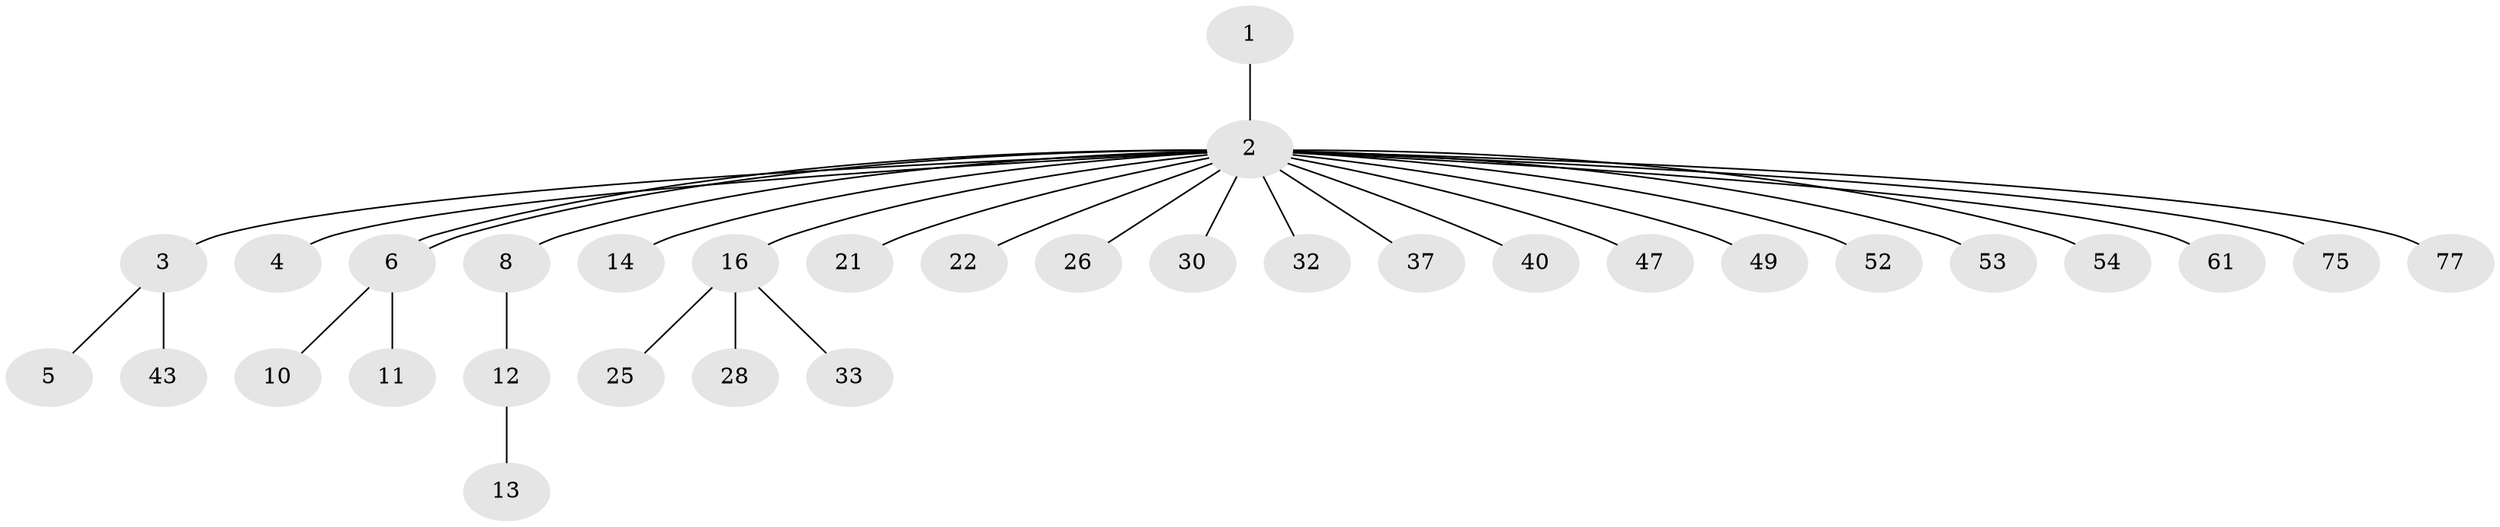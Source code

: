 // original degree distribution, {1: 0.625, 23: 0.0125, 3: 0.0875, 16: 0.0125, 4: 0.0375, 2: 0.2125, 6: 0.0125}
// Generated by graph-tools (version 1.1) at 2025/18/03/04/25 18:18:25]
// undirected, 32 vertices, 32 edges
graph export_dot {
graph [start="1"]
  node [color=gray90,style=filled];
  1;
  2;
  3;
  4;
  5 [super="+7+27"];
  6 [super="+45+69+73+44+60+65+24+36+18+9+17"];
  8 [super="+71"];
  10 [super="+57"];
  11 [super="+23"];
  12 [super="+38"];
  13;
  14 [super="+51+15"];
  16 [super="+20+31"];
  21;
  22 [super="+68+35"];
  25 [super="+29"];
  26 [super="+55"];
  28;
  30;
  32 [super="+48"];
  33 [super="+41"];
  37;
  40;
  43;
  47;
  49;
  52;
  53;
  54;
  61;
  75;
  77;
  1 -- 2;
  2 -- 3;
  2 -- 4;
  2 -- 6;
  2 -- 6;
  2 -- 8;
  2 -- 14;
  2 -- 16;
  2 -- 21;
  2 -- 22;
  2 -- 26;
  2 -- 30;
  2 -- 32;
  2 -- 37;
  2 -- 40;
  2 -- 47;
  2 -- 49;
  2 -- 52;
  2 -- 53;
  2 -- 54;
  2 -- 61;
  2 -- 75;
  2 -- 77;
  3 -- 5;
  3 -- 43;
  6 -- 10;
  6 -- 11;
  8 -- 12;
  12 -- 13;
  16 -- 25;
  16 -- 33;
  16 -- 28;
}
